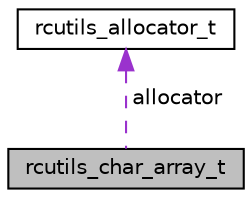 digraph "rcutils_char_array_t"
{
  edge [fontname="Helvetica",fontsize="10",labelfontname="Helvetica",labelfontsize="10"];
  node [fontname="Helvetica",fontsize="10",shape=record];
  Node1 [label="rcutils_char_array_t",height=0.2,width=0.4,color="black", fillcolor="grey75", style="filled", fontcolor="black"];
  Node2 -> Node1 [dir="back",color="darkorchid3",fontsize="10",style="dashed",label=" allocator" ,fontname="Helvetica"];
  Node2 [label="rcutils_allocator_t",height=0.2,width=0.4,color="black", fillcolor="white", style="filled",URL="$structrcutils__allocator__t.html",tooltip="Encapsulation of an allocator. "];
}
